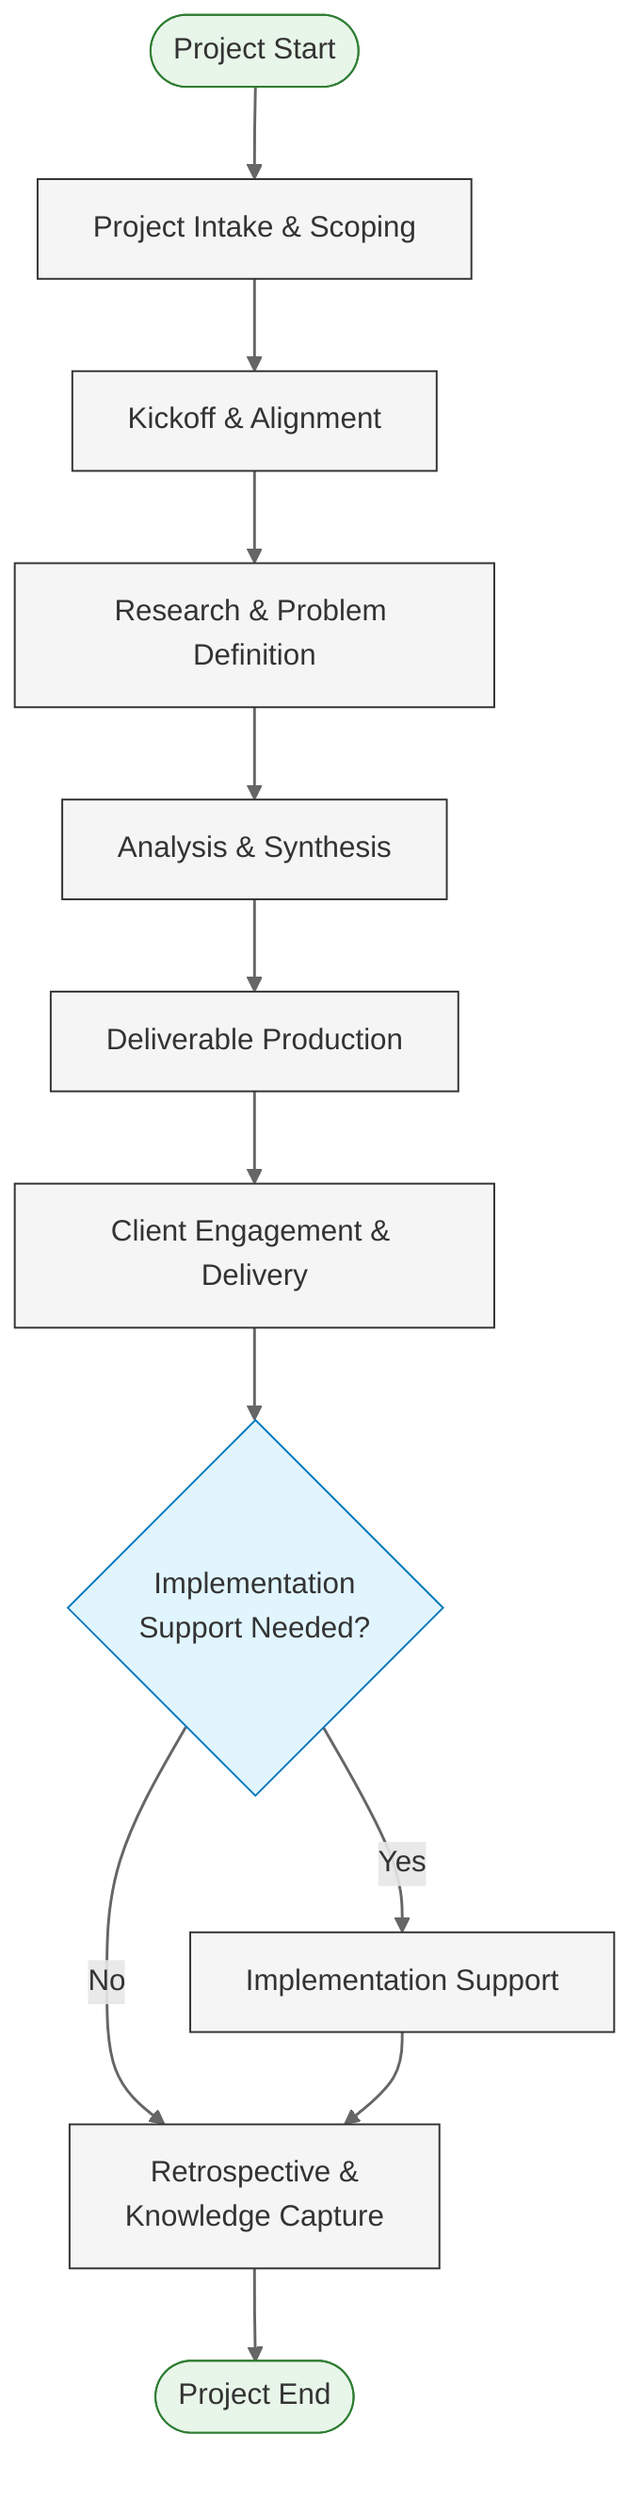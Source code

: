 flowchart TD
    %% Main workflow phases with interactive linking to subtrees
    start([Project Start]) --> intake[Project Intake & Scoping]
    
    %% Main Flow with Links to Subtrees
    %% Each main phase will link to its detailed subtree
    
    intake --> kickoff[Kickoff & Alignment]
    kickoff --> research[Research & Problem Definition]
    research --> analysis[Analysis & Synthesis]
    analysis --> deliverable[Deliverable Production]
    deliverable --> clientDelivery[Client Engagement & Delivery]
    clientDelivery --> implementationNeeded{Implementation\nSupport Needed?}
    implementationNeeded -->|Yes| implementation[Implementation Support]
    implementationNeeded -->|No| retrospective
    implementation --> retrospective[Retrospective &\nKnowledge Capture]
    retrospective --> projectEnd([Project End])
    
    %% Click interactions to open subtrees
    click intake "subtrees/intake_subtree.html" "Click to see detailed Intake & Scoping process"
    click kickoff "subtrees/kickoff_subtree.html" "Click to see detailed Kickoff & Alignment process"
    click research "subtrees/research_subtree.html" "Click to see detailed Research & Problem Definition process"
    click analysis "subtrees/analysis_subtree.html" "Click to see detailed Analysis & Synthesis process"
    click deliverable "subtrees/deliverable_subtree.html" "Click to see detailed Deliverable Production process"
    click clientDelivery "subtrees/client_delivery_subtree.html" "Click to see detailed Client Engagement & Delivery process"
    click implementation "subtrees/implementation_subtree.html" "Click to see detailed Implementation Support process"
    click retrospective "subtrees/retrospective_subtree.html" "Click to see detailed Retrospective & Knowledge Capture process"
    
    %% Detailed Styling and Classifications
    classDef phase fill:#f5f5f5,stroke:#333,stroke-width:1px;
    classDef decision fill:#e1f5fe,stroke:#0277bd,stroke-width:1px;
    classDef milestone fill:#e8f5e9,stroke:#2e7d32,stroke-width:1px;
    
    %% Apply styles to nodes
    class intake,kickoff,research,analysis,deliverable,clientDelivery,implementation,retrospective phase;
    class implementationNeeded decision;
    class start,projectEnd milestone;
    
    %% Linkage Styling
    linkStyle default stroke:#666,stroke-width:1.5px;